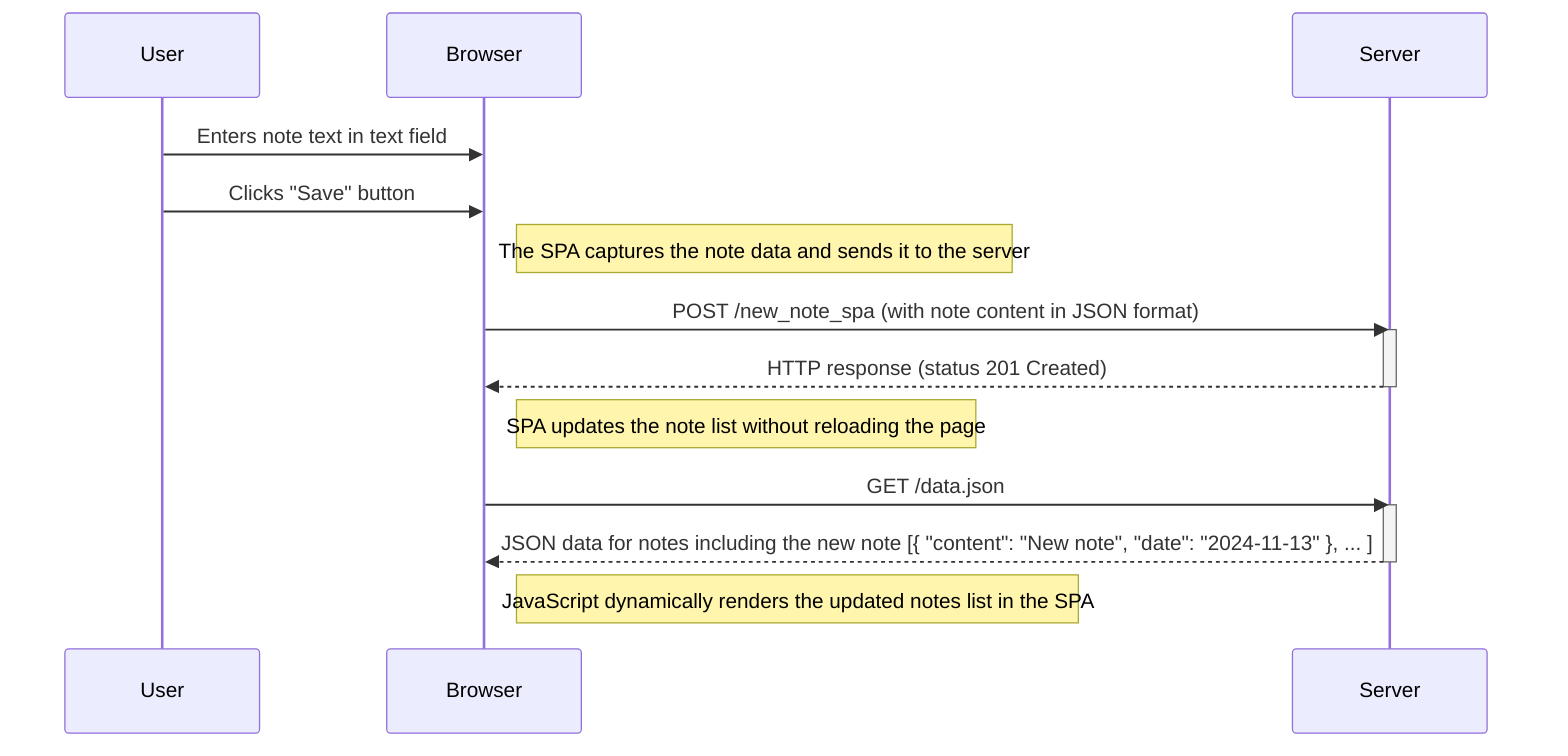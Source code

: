 sequenceDiagram
    participant User
    participant Browser
    participant Server

    User->>Browser: Enters note text in text field
    User->>Browser: Clicks "Save" button

    Note right of Browser: The SPA captures the note data and sends it to the server

    Browser->>Server: POST /new_note_spa (with note content in JSON format)
    activate Server
    Server-->>Browser: HTTP response (status 201 Created)
    deactivate Server

    Note right of Browser: SPA updates the note list without reloading the page

    Browser->>Server: GET /data.json
    activate Server
    Server-->>Browser: JSON data for notes including the new note [{ "content": "New note", "date": "2024-11-13" }, ... ]
    deactivate Server

    Note right of Browser: JavaScript dynamically renders the updated notes list in the SPA